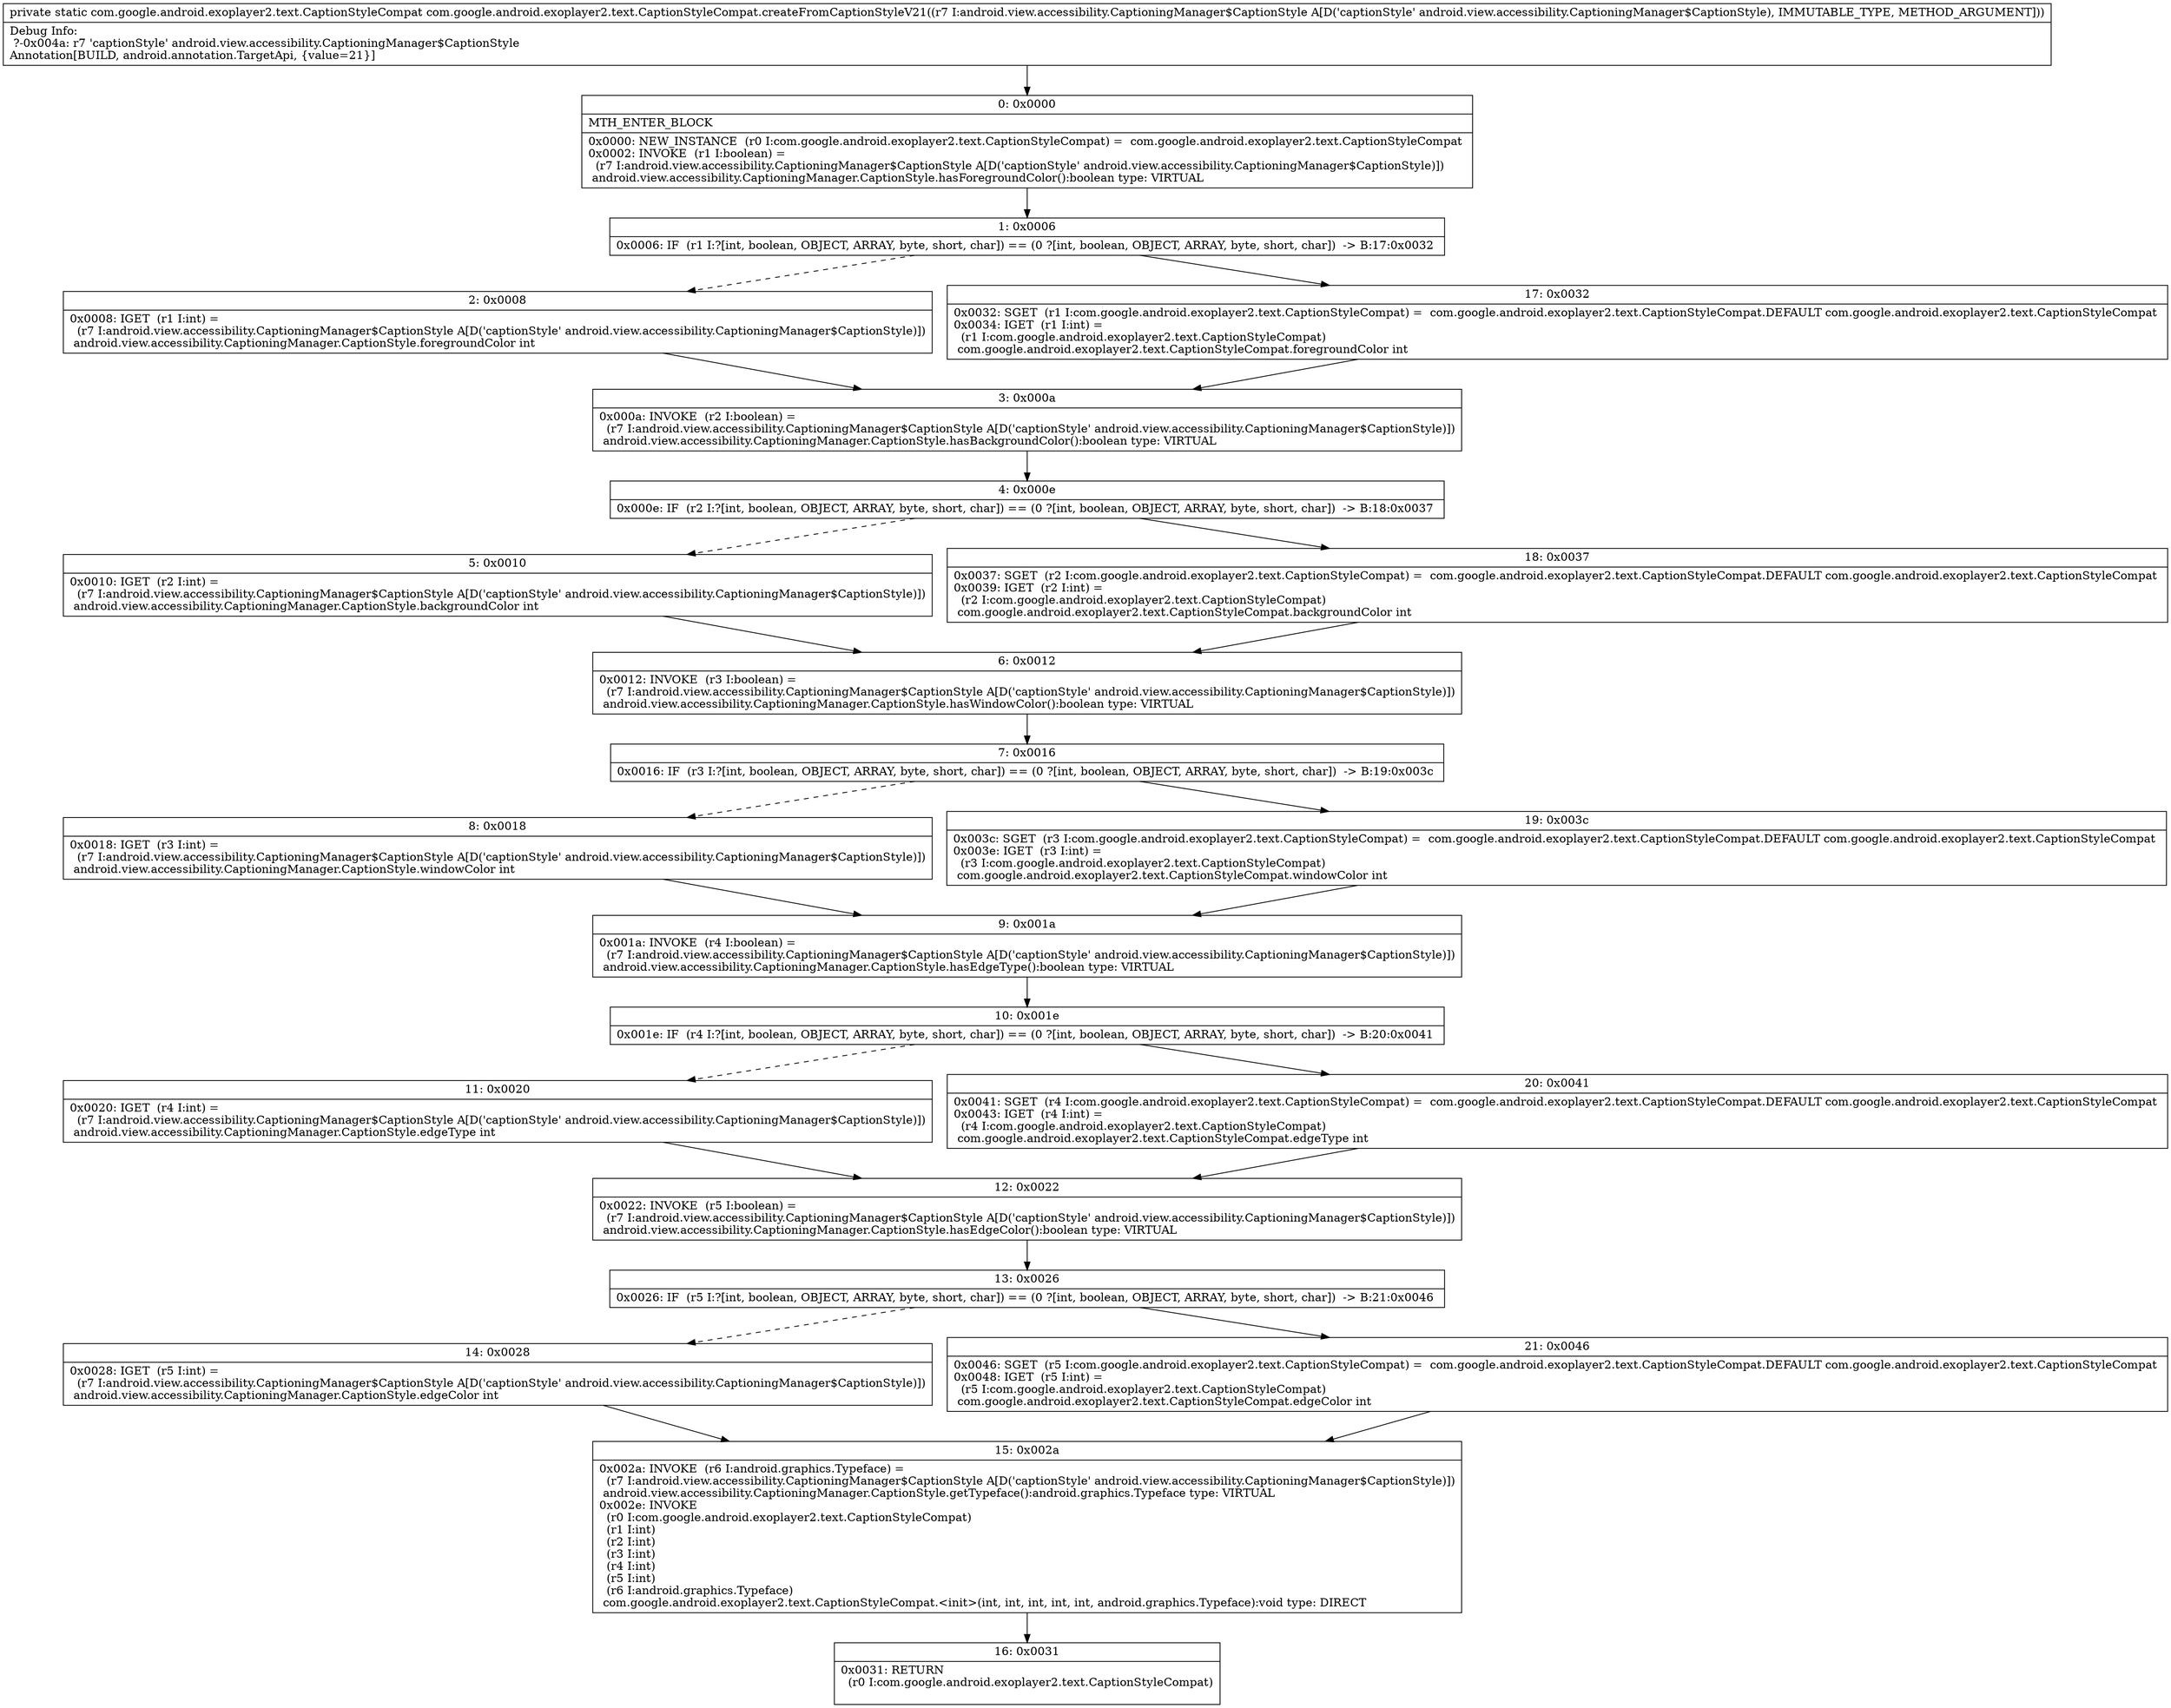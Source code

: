 digraph "CFG forcom.google.android.exoplayer2.text.CaptionStyleCompat.createFromCaptionStyleV21(Landroid\/view\/accessibility\/CaptioningManager$CaptionStyle;)Lcom\/google\/android\/exoplayer2\/text\/CaptionStyleCompat;" {
Node_0 [shape=record,label="{0\:\ 0x0000|MTH_ENTER_BLOCK\l|0x0000: NEW_INSTANCE  (r0 I:com.google.android.exoplayer2.text.CaptionStyleCompat) =  com.google.android.exoplayer2.text.CaptionStyleCompat \l0x0002: INVOKE  (r1 I:boolean) = \l  (r7 I:android.view.accessibility.CaptioningManager$CaptionStyle A[D('captionStyle' android.view.accessibility.CaptioningManager$CaptionStyle)])\l android.view.accessibility.CaptioningManager.CaptionStyle.hasForegroundColor():boolean type: VIRTUAL \l}"];
Node_1 [shape=record,label="{1\:\ 0x0006|0x0006: IF  (r1 I:?[int, boolean, OBJECT, ARRAY, byte, short, char]) == (0 ?[int, boolean, OBJECT, ARRAY, byte, short, char])  \-\> B:17:0x0032 \l}"];
Node_2 [shape=record,label="{2\:\ 0x0008|0x0008: IGET  (r1 I:int) = \l  (r7 I:android.view.accessibility.CaptioningManager$CaptionStyle A[D('captionStyle' android.view.accessibility.CaptioningManager$CaptionStyle)])\l android.view.accessibility.CaptioningManager.CaptionStyle.foregroundColor int \l}"];
Node_3 [shape=record,label="{3\:\ 0x000a|0x000a: INVOKE  (r2 I:boolean) = \l  (r7 I:android.view.accessibility.CaptioningManager$CaptionStyle A[D('captionStyle' android.view.accessibility.CaptioningManager$CaptionStyle)])\l android.view.accessibility.CaptioningManager.CaptionStyle.hasBackgroundColor():boolean type: VIRTUAL \l}"];
Node_4 [shape=record,label="{4\:\ 0x000e|0x000e: IF  (r2 I:?[int, boolean, OBJECT, ARRAY, byte, short, char]) == (0 ?[int, boolean, OBJECT, ARRAY, byte, short, char])  \-\> B:18:0x0037 \l}"];
Node_5 [shape=record,label="{5\:\ 0x0010|0x0010: IGET  (r2 I:int) = \l  (r7 I:android.view.accessibility.CaptioningManager$CaptionStyle A[D('captionStyle' android.view.accessibility.CaptioningManager$CaptionStyle)])\l android.view.accessibility.CaptioningManager.CaptionStyle.backgroundColor int \l}"];
Node_6 [shape=record,label="{6\:\ 0x0012|0x0012: INVOKE  (r3 I:boolean) = \l  (r7 I:android.view.accessibility.CaptioningManager$CaptionStyle A[D('captionStyle' android.view.accessibility.CaptioningManager$CaptionStyle)])\l android.view.accessibility.CaptioningManager.CaptionStyle.hasWindowColor():boolean type: VIRTUAL \l}"];
Node_7 [shape=record,label="{7\:\ 0x0016|0x0016: IF  (r3 I:?[int, boolean, OBJECT, ARRAY, byte, short, char]) == (0 ?[int, boolean, OBJECT, ARRAY, byte, short, char])  \-\> B:19:0x003c \l}"];
Node_8 [shape=record,label="{8\:\ 0x0018|0x0018: IGET  (r3 I:int) = \l  (r7 I:android.view.accessibility.CaptioningManager$CaptionStyle A[D('captionStyle' android.view.accessibility.CaptioningManager$CaptionStyle)])\l android.view.accessibility.CaptioningManager.CaptionStyle.windowColor int \l}"];
Node_9 [shape=record,label="{9\:\ 0x001a|0x001a: INVOKE  (r4 I:boolean) = \l  (r7 I:android.view.accessibility.CaptioningManager$CaptionStyle A[D('captionStyle' android.view.accessibility.CaptioningManager$CaptionStyle)])\l android.view.accessibility.CaptioningManager.CaptionStyle.hasEdgeType():boolean type: VIRTUAL \l}"];
Node_10 [shape=record,label="{10\:\ 0x001e|0x001e: IF  (r4 I:?[int, boolean, OBJECT, ARRAY, byte, short, char]) == (0 ?[int, boolean, OBJECT, ARRAY, byte, short, char])  \-\> B:20:0x0041 \l}"];
Node_11 [shape=record,label="{11\:\ 0x0020|0x0020: IGET  (r4 I:int) = \l  (r7 I:android.view.accessibility.CaptioningManager$CaptionStyle A[D('captionStyle' android.view.accessibility.CaptioningManager$CaptionStyle)])\l android.view.accessibility.CaptioningManager.CaptionStyle.edgeType int \l}"];
Node_12 [shape=record,label="{12\:\ 0x0022|0x0022: INVOKE  (r5 I:boolean) = \l  (r7 I:android.view.accessibility.CaptioningManager$CaptionStyle A[D('captionStyle' android.view.accessibility.CaptioningManager$CaptionStyle)])\l android.view.accessibility.CaptioningManager.CaptionStyle.hasEdgeColor():boolean type: VIRTUAL \l}"];
Node_13 [shape=record,label="{13\:\ 0x0026|0x0026: IF  (r5 I:?[int, boolean, OBJECT, ARRAY, byte, short, char]) == (0 ?[int, boolean, OBJECT, ARRAY, byte, short, char])  \-\> B:21:0x0046 \l}"];
Node_14 [shape=record,label="{14\:\ 0x0028|0x0028: IGET  (r5 I:int) = \l  (r7 I:android.view.accessibility.CaptioningManager$CaptionStyle A[D('captionStyle' android.view.accessibility.CaptioningManager$CaptionStyle)])\l android.view.accessibility.CaptioningManager.CaptionStyle.edgeColor int \l}"];
Node_15 [shape=record,label="{15\:\ 0x002a|0x002a: INVOKE  (r6 I:android.graphics.Typeface) = \l  (r7 I:android.view.accessibility.CaptioningManager$CaptionStyle A[D('captionStyle' android.view.accessibility.CaptioningManager$CaptionStyle)])\l android.view.accessibility.CaptioningManager.CaptionStyle.getTypeface():android.graphics.Typeface type: VIRTUAL \l0x002e: INVOKE  \l  (r0 I:com.google.android.exoplayer2.text.CaptionStyleCompat)\l  (r1 I:int)\l  (r2 I:int)\l  (r3 I:int)\l  (r4 I:int)\l  (r5 I:int)\l  (r6 I:android.graphics.Typeface)\l com.google.android.exoplayer2.text.CaptionStyleCompat.\<init\>(int, int, int, int, int, android.graphics.Typeface):void type: DIRECT \l}"];
Node_16 [shape=record,label="{16\:\ 0x0031|0x0031: RETURN  \l  (r0 I:com.google.android.exoplayer2.text.CaptionStyleCompat)\l \l}"];
Node_17 [shape=record,label="{17\:\ 0x0032|0x0032: SGET  (r1 I:com.google.android.exoplayer2.text.CaptionStyleCompat) =  com.google.android.exoplayer2.text.CaptionStyleCompat.DEFAULT com.google.android.exoplayer2.text.CaptionStyleCompat \l0x0034: IGET  (r1 I:int) = \l  (r1 I:com.google.android.exoplayer2.text.CaptionStyleCompat)\l com.google.android.exoplayer2.text.CaptionStyleCompat.foregroundColor int \l}"];
Node_18 [shape=record,label="{18\:\ 0x0037|0x0037: SGET  (r2 I:com.google.android.exoplayer2.text.CaptionStyleCompat) =  com.google.android.exoplayer2.text.CaptionStyleCompat.DEFAULT com.google.android.exoplayer2.text.CaptionStyleCompat \l0x0039: IGET  (r2 I:int) = \l  (r2 I:com.google.android.exoplayer2.text.CaptionStyleCompat)\l com.google.android.exoplayer2.text.CaptionStyleCompat.backgroundColor int \l}"];
Node_19 [shape=record,label="{19\:\ 0x003c|0x003c: SGET  (r3 I:com.google.android.exoplayer2.text.CaptionStyleCompat) =  com.google.android.exoplayer2.text.CaptionStyleCompat.DEFAULT com.google.android.exoplayer2.text.CaptionStyleCompat \l0x003e: IGET  (r3 I:int) = \l  (r3 I:com.google.android.exoplayer2.text.CaptionStyleCompat)\l com.google.android.exoplayer2.text.CaptionStyleCompat.windowColor int \l}"];
Node_20 [shape=record,label="{20\:\ 0x0041|0x0041: SGET  (r4 I:com.google.android.exoplayer2.text.CaptionStyleCompat) =  com.google.android.exoplayer2.text.CaptionStyleCompat.DEFAULT com.google.android.exoplayer2.text.CaptionStyleCompat \l0x0043: IGET  (r4 I:int) = \l  (r4 I:com.google.android.exoplayer2.text.CaptionStyleCompat)\l com.google.android.exoplayer2.text.CaptionStyleCompat.edgeType int \l}"];
Node_21 [shape=record,label="{21\:\ 0x0046|0x0046: SGET  (r5 I:com.google.android.exoplayer2.text.CaptionStyleCompat) =  com.google.android.exoplayer2.text.CaptionStyleCompat.DEFAULT com.google.android.exoplayer2.text.CaptionStyleCompat \l0x0048: IGET  (r5 I:int) = \l  (r5 I:com.google.android.exoplayer2.text.CaptionStyleCompat)\l com.google.android.exoplayer2.text.CaptionStyleCompat.edgeColor int \l}"];
MethodNode[shape=record,label="{private static com.google.android.exoplayer2.text.CaptionStyleCompat com.google.android.exoplayer2.text.CaptionStyleCompat.createFromCaptionStyleV21((r7 I:android.view.accessibility.CaptioningManager$CaptionStyle A[D('captionStyle' android.view.accessibility.CaptioningManager$CaptionStyle), IMMUTABLE_TYPE, METHOD_ARGUMENT]))  | Debug Info:\l  ?\-0x004a: r7 'captionStyle' android.view.accessibility.CaptioningManager$CaptionStyle\lAnnotation[BUILD, android.annotation.TargetApi, \{value=21\}]\l}"];
MethodNode -> Node_0;
Node_0 -> Node_1;
Node_1 -> Node_2[style=dashed];
Node_1 -> Node_17;
Node_2 -> Node_3;
Node_3 -> Node_4;
Node_4 -> Node_5[style=dashed];
Node_4 -> Node_18;
Node_5 -> Node_6;
Node_6 -> Node_7;
Node_7 -> Node_8[style=dashed];
Node_7 -> Node_19;
Node_8 -> Node_9;
Node_9 -> Node_10;
Node_10 -> Node_11[style=dashed];
Node_10 -> Node_20;
Node_11 -> Node_12;
Node_12 -> Node_13;
Node_13 -> Node_14[style=dashed];
Node_13 -> Node_21;
Node_14 -> Node_15;
Node_15 -> Node_16;
Node_17 -> Node_3;
Node_18 -> Node_6;
Node_19 -> Node_9;
Node_20 -> Node_12;
Node_21 -> Node_15;
}


